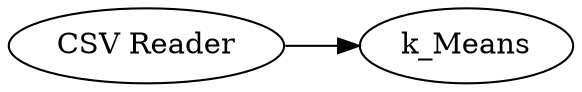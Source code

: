 digraph {
	"3920843167111702559_300" [label=k_Means]
	"3920843167111702559_299" [label="CSV Reader"]
	"3920843167111702559_299" -> "3920843167111702559_300"
	rankdir=LR
}
